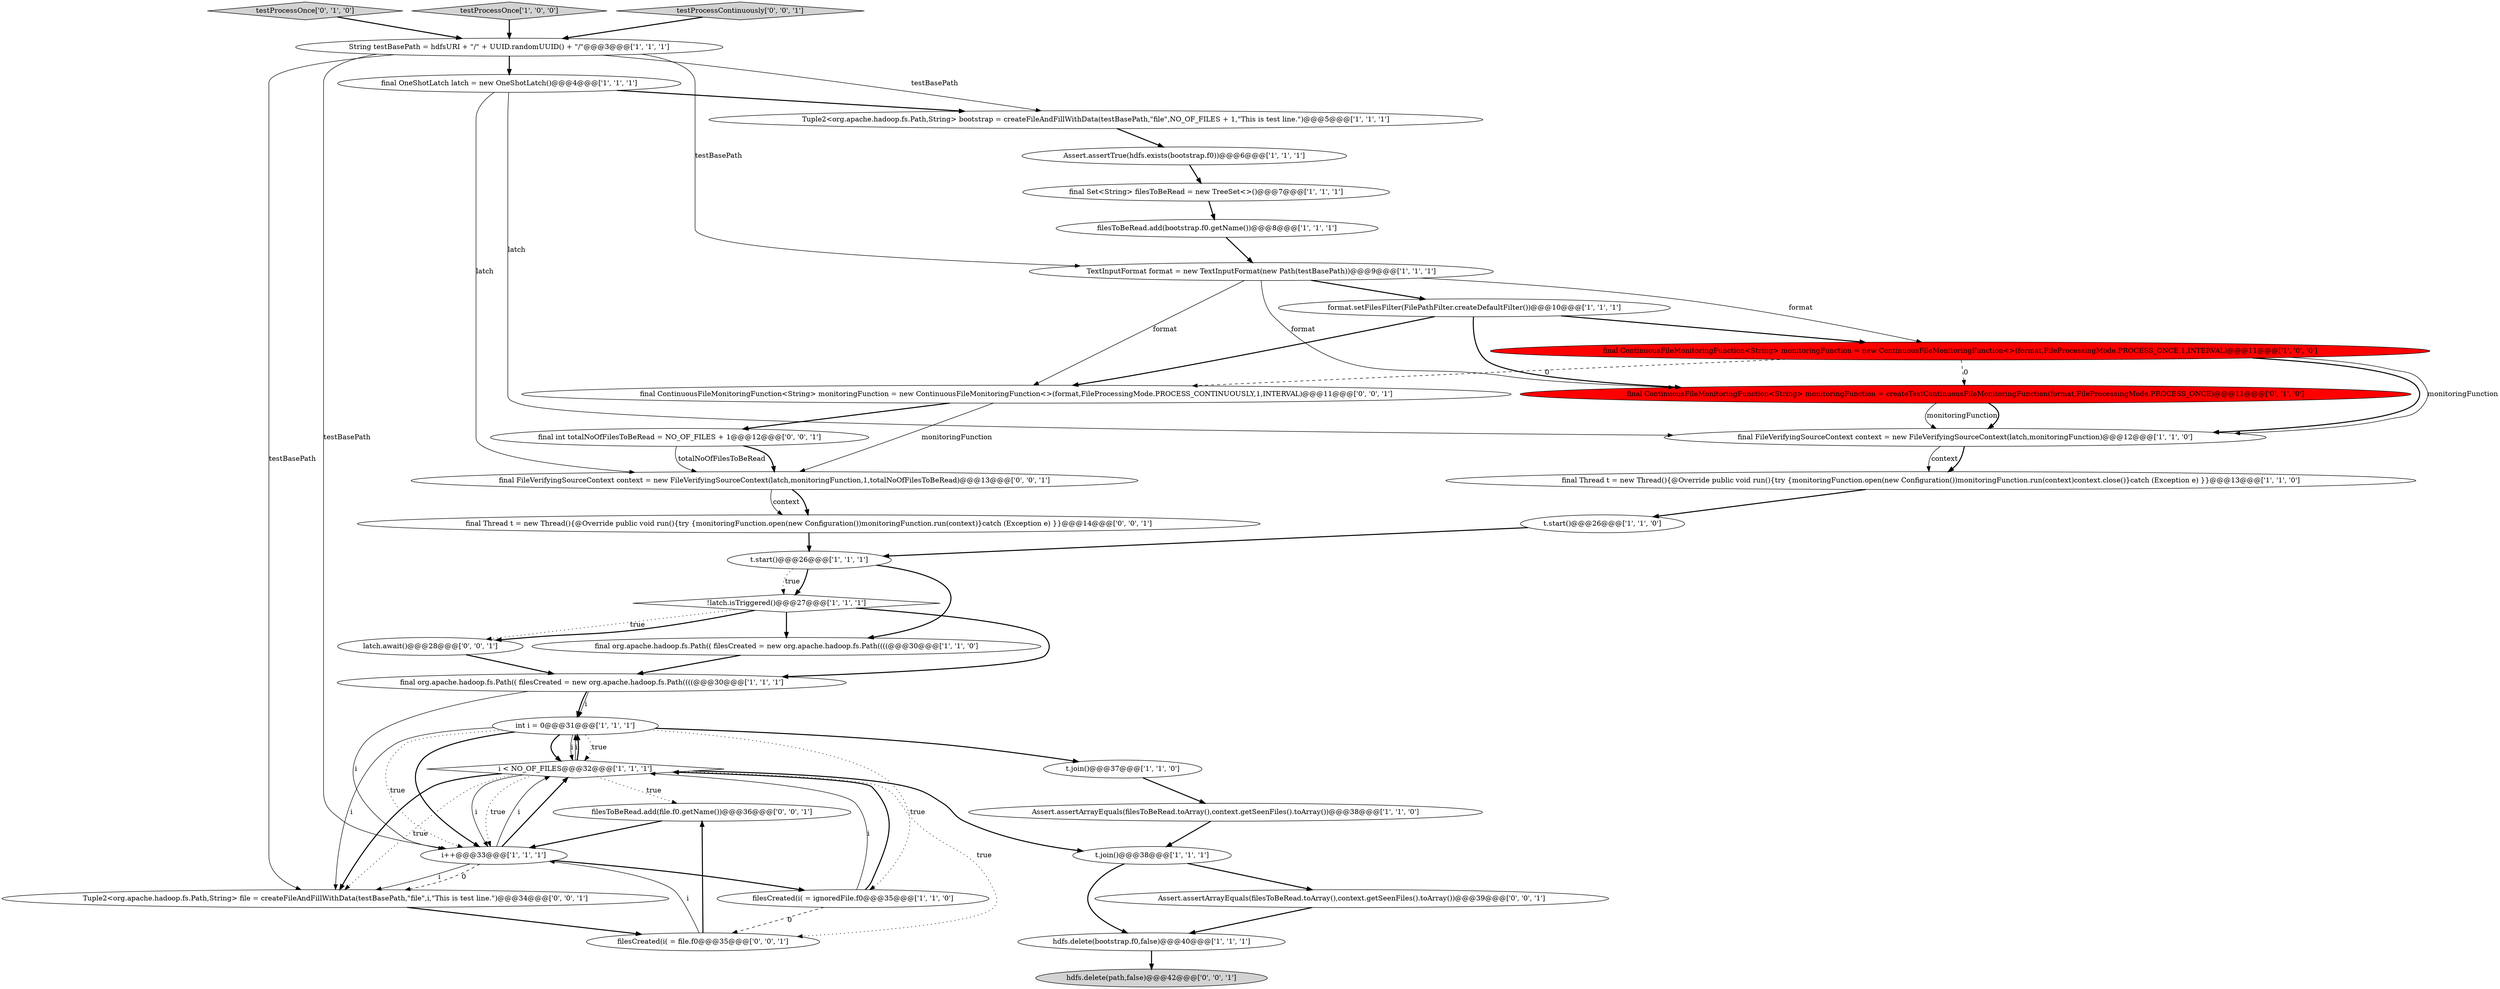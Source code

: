 digraph {
25 [style = filled, label = "final ContinuousFileMonitoringFunction<String> monitoringFunction = createTestContinuousFileMonitoringFunction(format,FileProcessingMode.PROCESS_ONCE)@@@11@@@['0', '1', '0']", fillcolor = red, shape = ellipse image = "AAA1AAABBB2BBB"];
11 [style = filled, label = "final org.apache.hadoop.fs.Path(( filesCreated = new org.apache.hadoop.fs.Path((((@@@30@@@['1', '1', '1']", fillcolor = white, shape = ellipse image = "AAA0AAABBB1BBB"];
15 [style = filled, label = "String testBasePath = hdfsURI + \"/\" + UUID.randomUUID() + \"/\"@@@3@@@['1', '1', '1']", fillcolor = white, shape = ellipse image = "AAA0AAABBB1BBB"];
31 [style = filled, label = "final FileVerifyingSourceContext context = new FileVerifyingSourceContext(latch,monitoringFunction,1,totalNoOfFilesToBeRead)@@@13@@@['0', '0', '1']", fillcolor = white, shape = ellipse image = "AAA0AAABBB3BBB"];
32 [style = filled, label = "hdfs.delete(path,false)@@@42@@@['0', '0', '1']", fillcolor = lightgray, shape = ellipse image = "AAA0AAABBB3BBB"];
30 [style = filled, label = "filesToBeRead.add(file.f0.getName())@@@36@@@['0', '0', '1']", fillcolor = white, shape = ellipse image = "AAA0AAABBB3BBB"];
12 [style = filled, label = "Assert.assertArrayEquals(filesToBeRead.toArray(),context.getSeenFiles().toArray())@@@38@@@['1', '1', '0']", fillcolor = white, shape = ellipse image = "AAA0AAABBB1BBB"];
3 [style = filled, label = "int i = 0@@@31@@@['1', '1', '1']", fillcolor = white, shape = ellipse image = "AAA0AAABBB1BBB"];
6 [style = filled, label = "format.setFilesFilter(FilePathFilter.createDefaultFilter())@@@10@@@['1', '1', '1']", fillcolor = white, shape = ellipse image = "AAA0AAABBB1BBB"];
9 [style = filled, label = "TextInputFormat format = new TextInputFormat(new Path(testBasePath))@@@9@@@['1', '1', '1']", fillcolor = white, shape = ellipse image = "AAA0AAABBB1BBB"];
7 [style = filled, label = "i < NO_OF_FILES@@@32@@@['1', '1', '1']", fillcolor = white, shape = diamond image = "AAA0AAABBB1BBB"];
35 [style = filled, label = "Tuple2<org.apache.hadoop.fs.Path,String> file = createFileAndFillWithData(testBasePath,\"file\",i,\"This is test line.\")@@@34@@@['0', '0', '1']", fillcolor = white, shape = ellipse image = "AAA0AAABBB3BBB"];
13 [style = filled, label = "final FileVerifyingSourceContext context = new FileVerifyingSourceContext(latch,monitoringFunction)@@@12@@@['1', '1', '0']", fillcolor = white, shape = ellipse image = "AAA0AAABBB1BBB"];
14 [style = filled, label = "i++@@@33@@@['1', '1', '1']", fillcolor = white, shape = ellipse image = "AAA0AAABBB1BBB"];
23 [style = filled, label = "filesCreated(i( = ignoredFile.f0@@@35@@@['1', '1', '0']", fillcolor = white, shape = ellipse image = "AAA0AAABBB1BBB"];
29 [style = filled, label = "filesCreated(i( = file.f0@@@35@@@['0', '0', '1']", fillcolor = white, shape = ellipse image = "AAA0AAABBB3BBB"];
26 [style = filled, label = "testProcessOnce['0', '1', '0']", fillcolor = lightgray, shape = diamond image = "AAA0AAABBB2BBB"];
27 [style = filled, label = "final int totalNoOfFilesToBeRead = NO_OF_FILES + 1@@@12@@@['0', '0', '1']", fillcolor = white, shape = ellipse image = "AAA0AAABBB3BBB"];
8 [style = filled, label = "t.start()@@@26@@@['1', '1', '0']", fillcolor = white, shape = ellipse image = "AAA0AAABBB1BBB"];
18 [style = filled, label = "Tuple2<org.apache.hadoop.fs.Path,String> bootstrap = createFileAndFillWithData(testBasePath,\"file\",NO_OF_FILES + 1,\"This is test line.\")@@@5@@@['1', '1', '1']", fillcolor = white, shape = ellipse image = "AAA0AAABBB1BBB"];
20 [style = filled, label = "t.join()@@@38@@@['1', '1', '1']", fillcolor = white, shape = ellipse image = "AAA0AAABBB1BBB"];
22 [style = filled, label = "final ContinuousFileMonitoringFunction<String> monitoringFunction = new ContinuousFileMonitoringFunction<>(format,FileProcessingMode.PROCESS_ONCE,1,INTERVAL)@@@11@@@['1', '0', '0']", fillcolor = red, shape = ellipse image = "AAA1AAABBB1BBB"];
16 [style = filled, label = "t.start()@@@26@@@['1', '1', '1']", fillcolor = white, shape = ellipse image = "AAA0AAABBB1BBB"];
10 [style = filled, label = "final org.apache.hadoop.fs.Path(( filesCreated = new org.apache.hadoop.fs.Path((((@@@30@@@['1', '1', '0']", fillcolor = white, shape = ellipse image = "AAA0AAABBB1BBB"];
5 [style = filled, label = "final Thread t = new Thread(){@Override public void run(){try {monitoringFunction.open(new Configuration())monitoringFunction.run(context)context.close()}catch (Exception e) }}@@@13@@@['1', '1', '0']", fillcolor = white, shape = ellipse image = "AAA0AAABBB1BBB"];
34 [style = filled, label = "Assert.assertArrayEquals(filesToBeRead.toArray(),context.getSeenFiles().toArray())@@@39@@@['0', '0', '1']", fillcolor = white, shape = ellipse image = "AAA0AAABBB3BBB"];
24 [style = filled, label = "testProcessOnce['1', '0', '0']", fillcolor = lightgray, shape = diamond image = "AAA0AAABBB1BBB"];
28 [style = filled, label = "latch.await()@@@28@@@['0', '0', '1']", fillcolor = white, shape = ellipse image = "AAA0AAABBB3BBB"];
37 [style = filled, label = "final Thread t = new Thread(){@Override public void run(){try {monitoringFunction.open(new Configuration())monitoringFunction.run(context)}catch (Exception e) }}@@@14@@@['0', '0', '1']", fillcolor = white, shape = ellipse image = "AAA0AAABBB3BBB"];
33 [style = filled, label = "final ContinuousFileMonitoringFunction<String> monitoringFunction = new ContinuousFileMonitoringFunction<>(format,FileProcessingMode.PROCESS_CONTINUOUSLY,1,INTERVAL)@@@11@@@['0', '0', '1']", fillcolor = white, shape = ellipse image = "AAA0AAABBB3BBB"];
1 [style = filled, label = "hdfs.delete(bootstrap.f0,false)@@@40@@@['1', '1', '1']", fillcolor = white, shape = ellipse image = "AAA0AAABBB1BBB"];
17 [style = filled, label = "Assert.assertTrue(hdfs.exists(bootstrap.f0))@@@6@@@['1', '1', '1']", fillcolor = white, shape = ellipse image = "AAA0AAABBB1BBB"];
21 [style = filled, label = "t.join()@@@37@@@['1', '1', '0']", fillcolor = white, shape = ellipse image = "AAA0AAABBB1BBB"];
19 [style = filled, label = "filesToBeRead.add(bootstrap.f0.getName())@@@8@@@['1', '1', '1']", fillcolor = white, shape = ellipse image = "AAA0AAABBB1BBB"];
4 [style = filled, label = "final Set<String> filesToBeRead = new TreeSet<>()@@@7@@@['1', '1', '1']", fillcolor = white, shape = ellipse image = "AAA0AAABBB1BBB"];
0 [style = filled, label = "!latch.isTriggered()@@@27@@@['1', '1', '1']", fillcolor = white, shape = diamond image = "AAA0AAABBB1BBB"];
36 [style = filled, label = "testProcessContinuously['0', '0', '1']", fillcolor = lightgray, shape = diamond image = "AAA0AAABBB3BBB"];
2 [style = filled, label = "final OneShotLatch latch = new OneShotLatch()@@@4@@@['1', '1', '1']", fillcolor = white, shape = ellipse image = "AAA0AAABBB1BBB"];
8->16 [style = bold, label=""];
31->37 [style = bold, label=""];
16->0 [style = bold, label=""];
14->7 [style = solid, label="i"];
29->30 [style = bold, label=""];
7->3 [style = solid, label="i"];
6->22 [style = bold, label=""];
2->13 [style = solid, label="latch"];
7->35 [style = bold, label=""];
29->14 [style = solid, label="i"];
9->6 [style = bold, label=""];
14->7 [style = bold, label=""];
25->13 [style = solid, label="monitoringFunction"];
19->9 [style = bold, label=""];
31->37 [style = solid, label="context"];
26->15 [style = bold, label=""];
30->14 [style = bold, label=""];
22->13 [style = bold, label=""];
10->11 [style = bold, label=""];
15->35 [style = solid, label="testBasePath"];
3->7 [style = dotted, label="true"];
33->31 [style = solid, label="monitoringFunction"];
22->25 [style = dashed, label="0"];
22->13 [style = solid, label="monitoringFunction"];
20->34 [style = bold, label=""];
4->19 [style = bold, label=""];
27->31 [style = bold, label=""];
2->18 [style = bold, label=""];
11->3 [style = solid, label="i"];
33->27 [style = bold, label=""];
9->25 [style = solid, label="format"];
14->35 [style = solid, label="i"];
7->29 [style = dotted, label="true"];
13->5 [style = solid, label="context"];
3->7 [style = bold, label=""];
15->14 [style = solid, label="testBasePath"];
13->5 [style = bold, label=""];
1->32 [style = bold, label=""];
7->35 [style = dotted, label="true"];
14->35 [style = dashed, label="0"];
23->7 [style = bold, label=""];
27->31 [style = solid, label="totalNoOfFilesToBeRead"];
37->16 [style = bold, label=""];
3->23 [style = dotted, label="true"];
35->29 [style = bold, label=""];
15->18 [style = solid, label="testBasePath"];
22->33 [style = dashed, label="0"];
2->31 [style = solid, label="latch"];
15->9 [style = solid, label="testBasePath"];
12->20 [style = bold, label=""];
0->11 [style = bold, label=""];
7->20 [style = bold, label=""];
20->1 [style = bold, label=""];
3->14 [style = dotted, label="true"];
21->12 [style = bold, label=""];
14->23 [style = bold, label=""];
11->3 [style = bold, label=""];
6->33 [style = bold, label=""];
11->14 [style = solid, label="i"];
3->21 [style = bold, label=""];
3->35 [style = solid, label="i"];
17->4 [style = bold, label=""];
7->14 [style = solid, label="i"];
24->15 [style = bold, label=""];
5->8 [style = bold, label=""];
0->28 [style = dotted, label="true"];
15->2 [style = bold, label=""];
9->22 [style = solid, label="format"];
16->10 [style = bold, label=""];
25->13 [style = bold, label=""];
34->1 [style = bold, label=""];
28->11 [style = bold, label=""];
3->14 [style = bold, label=""];
36->15 [style = bold, label=""];
3->7 [style = solid, label="i"];
18->17 [style = bold, label=""];
23->29 [style = dashed, label="0"];
7->3 [style = bold, label=""];
0->10 [style = bold, label=""];
16->0 [style = dotted, label="true"];
9->33 [style = solid, label="format"];
23->7 [style = solid, label="i"];
7->30 [style = dotted, label="true"];
0->28 [style = bold, label=""];
6->25 [style = bold, label=""];
7->14 [style = dotted, label="true"];
}
